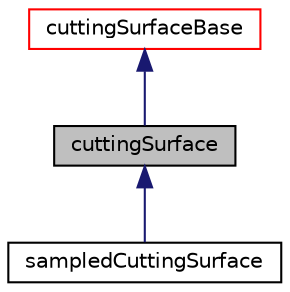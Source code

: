 digraph "cuttingSurface"
{
  bgcolor="transparent";
  edge [fontname="Helvetica",fontsize="10",labelfontname="Helvetica",labelfontsize="10"];
  node [fontname="Helvetica",fontsize="10",shape=record];
  Node1 [label="cuttingSurface",height=0.2,width=0.4,color="black", fillcolor="grey75", style="filled" fontcolor="black"];
  Node2 -> Node1 [dir="back",color="midnightblue",fontsize="10",style="solid",fontname="Helvetica"];
  Node2 [label="cuttingSurfaceBase",height=0.2,width=0.4,color="red",URL="$classFoam_1_1cuttingSurfaceBase.html",tooltip="Base for creating a MeshedSurface by performing some type of cell cutting/intersection. "];
  Node1 -> Node3 [dir="back",color="midnightblue",fontsize="10",style="solid",fontname="Helvetica"];
  Node3 [label="sampledCuttingSurface",height=0.2,width=0.4,color="black",URL="$classFoam_1_1sampledCuttingSurface.html",tooltip="A surface define by using an input surface to cut the mesh cells. "];
}
